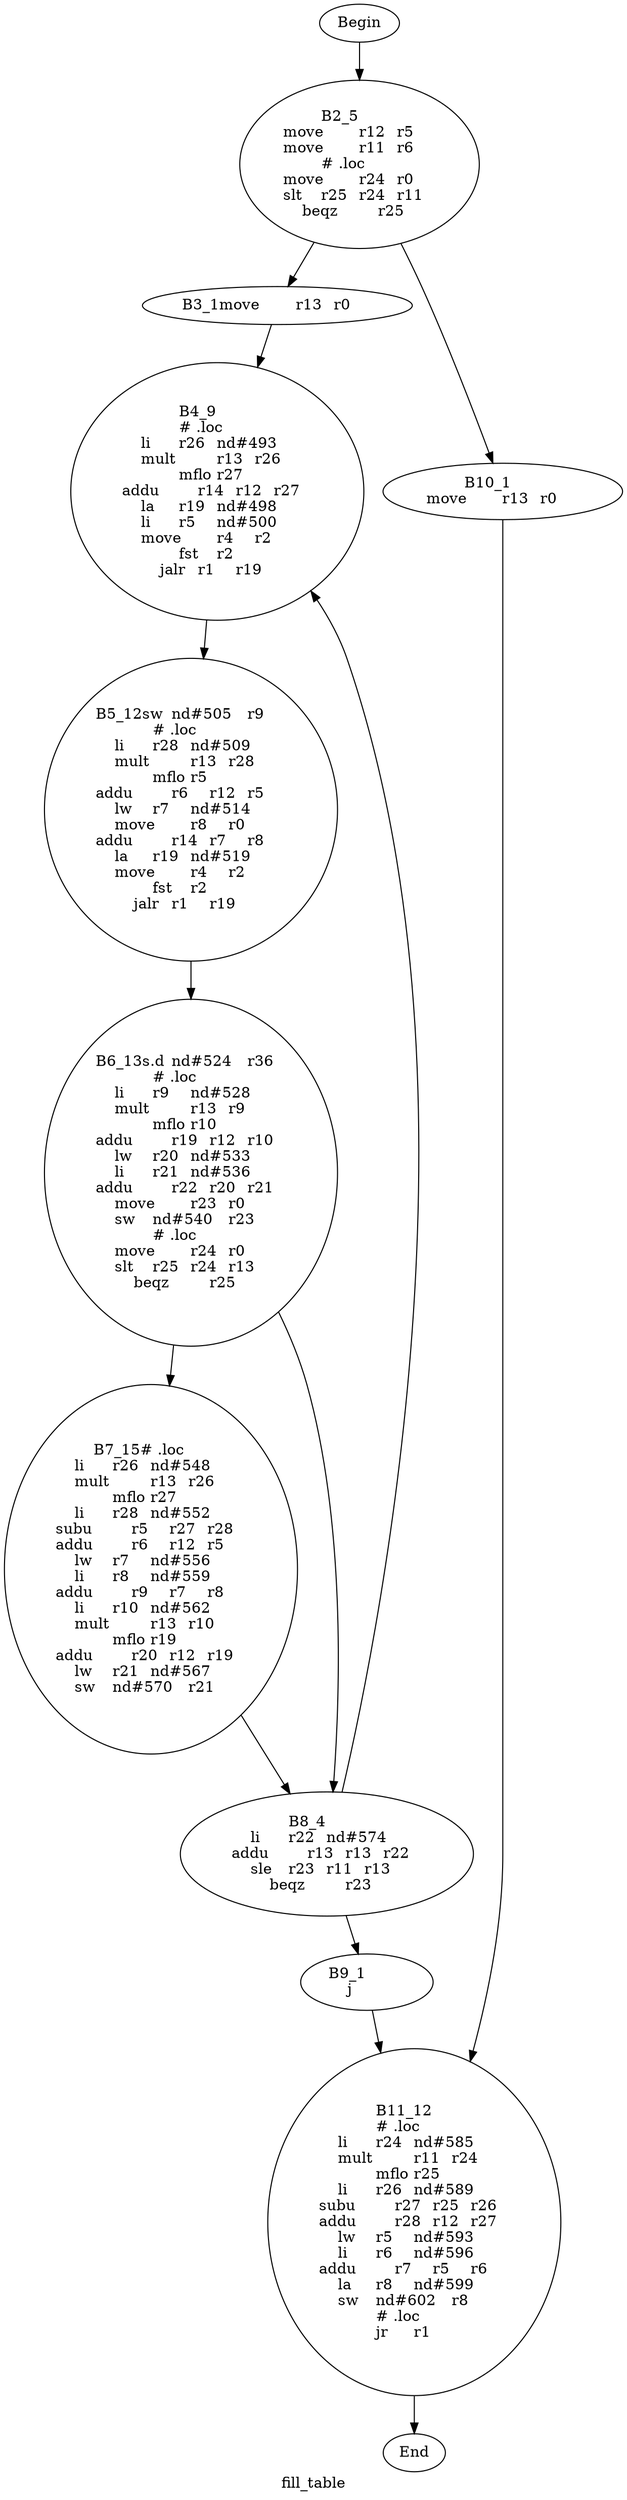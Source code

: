 digraph G{
	label = "fill_table"	style = "dashed";
	color = purple;
	Node0 [label = "Begin"];
	Node0 -> {Node2 }
	Node1 [label = "End"];
	Node1 -> {}
	Node2 [label = "B2_5	\nmove	r12	r5	\nmove	r11	r6	\n# .loc	\nmove	r24	r0	\nslt	r25	r24	r11	\nbeqz	r25	\n"];
	Node2 -> {Node3 Node10 }
	Node3 [label = "B3_1move	r13	r0	\n"];
	Node3 -> {Node4 }
	Node4 [label = "B4_9	\n# .loc	\nli	r26	nd#493	\nmult	r13	r26	\nmflo	r27	\naddu	r14	r12	r27	\nla	r19	nd#498	\nli	r5	nd#500	\nmove	r4	r2	\nfst	r2	\njalr	r1	r19	\n"];
	Node4 -> {Node5 }
	Node5 [label = "B5_12sw	nd#505	r9	\n# .loc	\nli	r28	nd#509	\nmult	r13	r28	\nmflo	r5	\naddu	r6	r12	r5	\nlw	r7	nd#514	\nmove	r8	r0	\naddu	r14	r7	r8	\nla	r19	nd#519	\nmove	r4	r2	\nfst	r2	\njalr	r1	r19	\n"];
	Node5 -> {Node6 }
	Node6 [label = "B6_13s.d	nd#524	r36	\n# .loc	\nli	r9	nd#528	\nmult	r13	r9	\nmflo	r10	\naddu	r19	r12	r10	\nlw	r20	nd#533	\nli	r21	nd#536	\naddu	r22	r20	r21	\nmove	r23	r0	\nsw	nd#540	r23	\n# .loc	\nmove	r24	r0	\nslt	r25	r24	r13	\nbeqz	r25	\n"];
	Node6 -> {Node7 Node8 }
	Node7 [label = "B7_15# .loc	\nli	r26	nd#548	\nmult	r13	r26	\nmflo	r27	\nli	r28	nd#552	\nsubu	r5	r27	r28	\naddu	r6	r12	r5	\nlw	r7	nd#556	\nli	r8	nd#559	\naddu	r9	r7	r8	\nli	r10	nd#562	\nmult	r13	r10	\nmflo	r19	\naddu	r20	r12	r19	\nlw	r21	nd#567	\nsw	nd#570	r21	\n"];
	Node7 -> {Node8 }
	Node8 [label = "B8_4	\nli	r22	nd#574	\naddu	r13	r13	r22	\nsle	r23	r11	r13	\nbeqz	r23	\n"];
	Node8 -> {Node9 Node4 }
	Node9 [label = "B9_1	\nj	\n"];
	Node9 -> {Node11 }
	Node10 [label = "B10_1	\nmove	r13	r0	\n"];
	Node10 -> {Node11 }
	Node11 [label = "B11_12	\n# .loc	\nli	r24	nd#585	\nmult	r11	r24	\nmflo	r25	\nli	r26	nd#589	\nsubu	r27	r25	r26	\naddu	r28	r12	r27	\nlw	r5	nd#593	\nli	r6	nd#596	\naddu	r7	r5	r6	\nla	r8	nd#599	\nsw	nd#602	r8	\n# .loc	\njr	r1	\n"];
	Node11 -> {Node1 }
}
